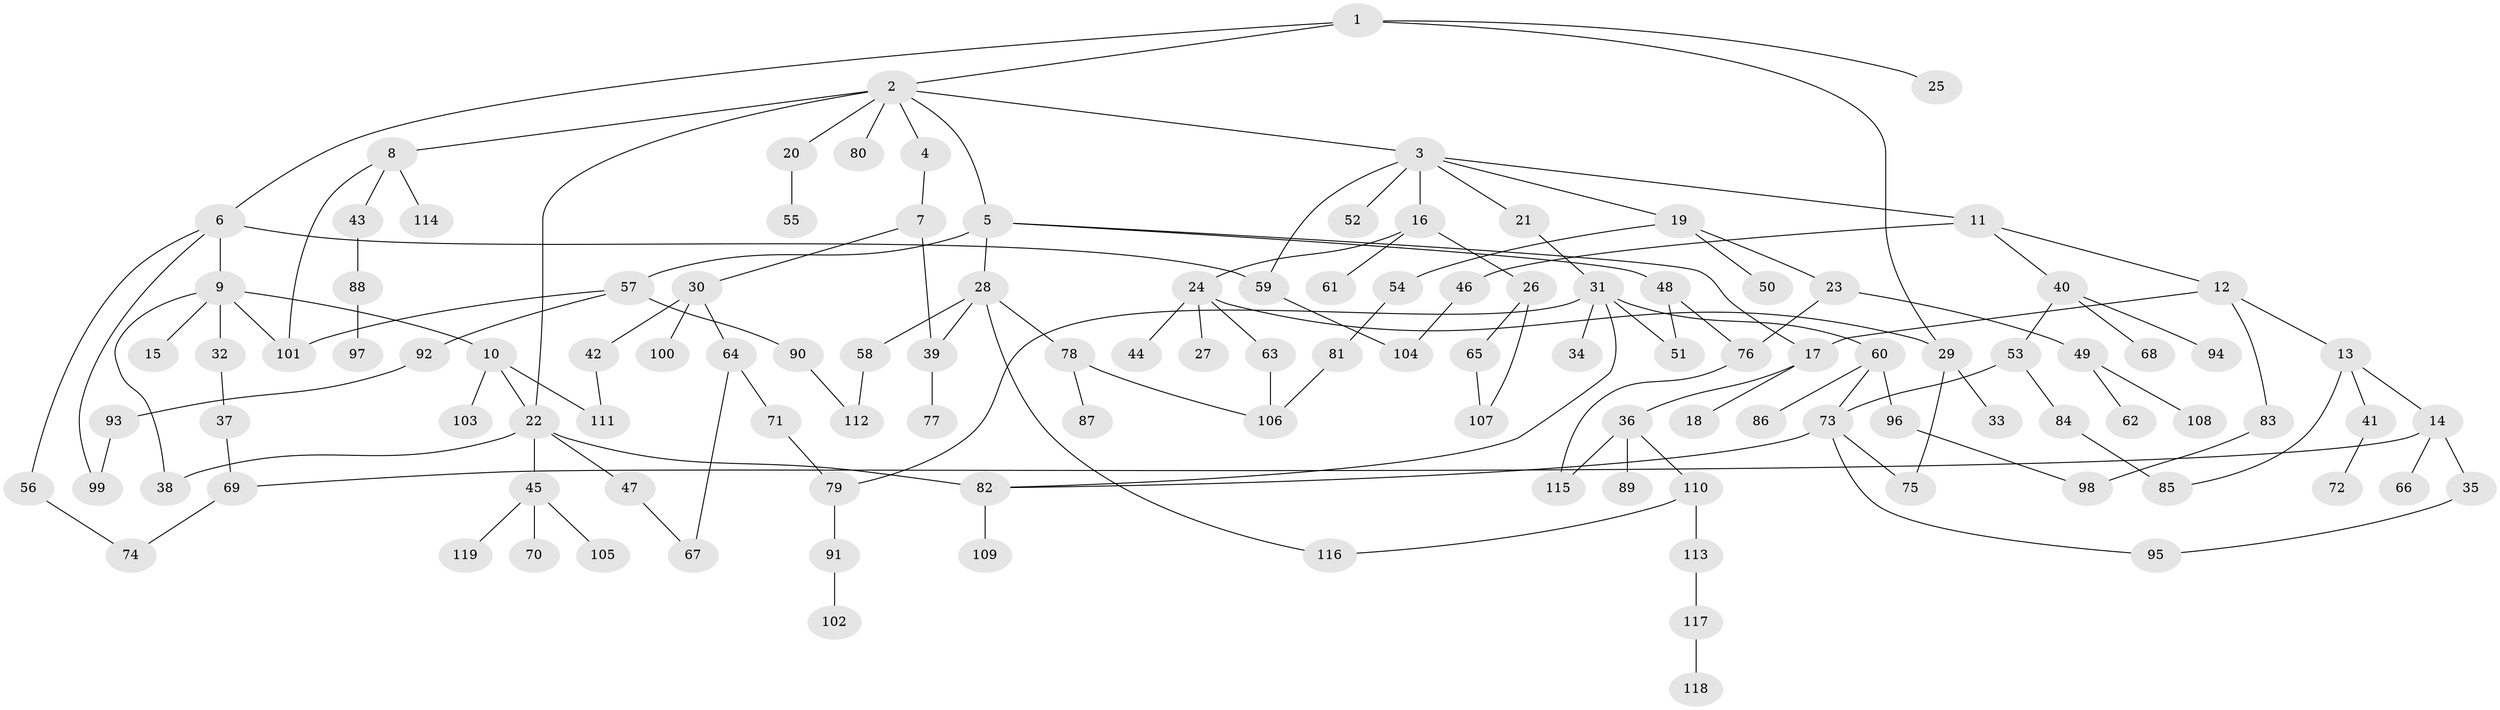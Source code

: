 // coarse degree distribution, {3: 0.3611111111111111, 7: 0.013888888888888888, 6: 0.027777777777777776, 2: 0.2916666666666667, 5: 0.08333333333333333, 4: 0.06944444444444445, 1: 0.1527777777777778}
// Generated by graph-tools (version 1.1) at 2025/48/03/04/25 22:48:39]
// undirected, 119 vertices, 148 edges
graph export_dot {
  node [color=gray90,style=filled];
  1;
  2;
  3;
  4;
  5;
  6;
  7;
  8;
  9;
  10;
  11;
  12;
  13;
  14;
  15;
  16;
  17;
  18;
  19;
  20;
  21;
  22;
  23;
  24;
  25;
  26;
  27;
  28;
  29;
  30;
  31;
  32;
  33;
  34;
  35;
  36;
  37;
  38;
  39;
  40;
  41;
  42;
  43;
  44;
  45;
  46;
  47;
  48;
  49;
  50;
  51;
  52;
  53;
  54;
  55;
  56;
  57;
  58;
  59;
  60;
  61;
  62;
  63;
  64;
  65;
  66;
  67;
  68;
  69;
  70;
  71;
  72;
  73;
  74;
  75;
  76;
  77;
  78;
  79;
  80;
  81;
  82;
  83;
  84;
  85;
  86;
  87;
  88;
  89;
  90;
  91;
  92;
  93;
  94;
  95;
  96;
  97;
  98;
  99;
  100;
  101;
  102;
  103;
  104;
  105;
  106;
  107;
  108;
  109;
  110;
  111;
  112;
  113;
  114;
  115;
  116;
  117;
  118;
  119;
  1 -- 2;
  1 -- 6;
  1 -- 25;
  1 -- 29;
  2 -- 3;
  2 -- 4;
  2 -- 5;
  2 -- 8;
  2 -- 20;
  2 -- 80;
  2 -- 22;
  3 -- 11;
  3 -- 16;
  3 -- 19;
  3 -- 21;
  3 -- 52;
  3 -- 59;
  4 -- 7;
  5 -- 17;
  5 -- 28;
  5 -- 48;
  5 -- 57;
  6 -- 9;
  6 -- 56;
  6 -- 99;
  6 -- 59;
  7 -- 30;
  7 -- 39;
  8 -- 43;
  8 -- 101;
  8 -- 114;
  9 -- 10;
  9 -- 15;
  9 -- 32;
  9 -- 38;
  9 -- 101;
  10 -- 22;
  10 -- 103;
  10 -- 111;
  11 -- 12;
  11 -- 40;
  11 -- 46;
  12 -- 13;
  12 -- 83;
  12 -- 17;
  13 -- 14;
  13 -- 41;
  13 -- 85;
  14 -- 35;
  14 -- 66;
  14 -- 69;
  16 -- 24;
  16 -- 26;
  16 -- 61;
  17 -- 18;
  17 -- 36;
  19 -- 23;
  19 -- 50;
  19 -- 54;
  20 -- 55;
  21 -- 31;
  22 -- 45;
  22 -- 47;
  22 -- 82;
  22 -- 38;
  23 -- 49;
  23 -- 76;
  24 -- 27;
  24 -- 29;
  24 -- 44;
  24 -- 63;
  26 -- 65;
  26 -- 107;
  28 -- 39;
  28 -- 58;
  28 -- 78;
  28 -- 116;
  29 -- 33;
  29 -- 75;
  30 -- 42;
  30 -- 64;
  30 -- 100;
  31 -- 34;
  31 -- 51;
  31 -- 60;
  31 -- 79;
  31 -- 82;
  32 -- 37;
  35 -- 95;
  36 -- 89;
  36 -- 110;
  36 -- 115;
  37 -- 69;
  39 -- 77;
  40 -- 53;
  40 -- 68;
  40 -- 94;
  41 -- 72;
  42 -- 111;
  43 -- 88;
  45 -- 70;
  45 -- 105;
  45 -- 119;
  46 -- 104;
  47 -- 67;
  48 -- 76;
  48 -- 51;
  49 -- 62;
  49 -- 108;
  53 -- 84;
  53 -- 73;
  54 -- 81;
  56 -- 74;
  57 -- 90;
  57 -- 92;
  57 -- 101;
  58 -- 112;
  59 -- 104;
  60 -- 73;
  60 -- 86;
  60 -- 96;
  63 -- 106;
  64 -- 67;
  64 -- 71;
  65 -- 107;
  69 -- 74;
  71 -- 79;
  73 -- 75;
  73 -- 95;
  73 -- 82;
  76 -- 115;
  78 -- 87;
  78 -- 106;
  79 -- 91;
  81 -- 106;
  82 -- 109;
  83 -- 98;
  84 -- 85;
  88 -- 97;
  90 -- 112;
  91 -- 102;
  92 -- 93;
  93 -- 99;
  96 -- 98;
  110 -- 113;
  110 -- 116;
  113 -- 117;
  117 -- 118;
}
